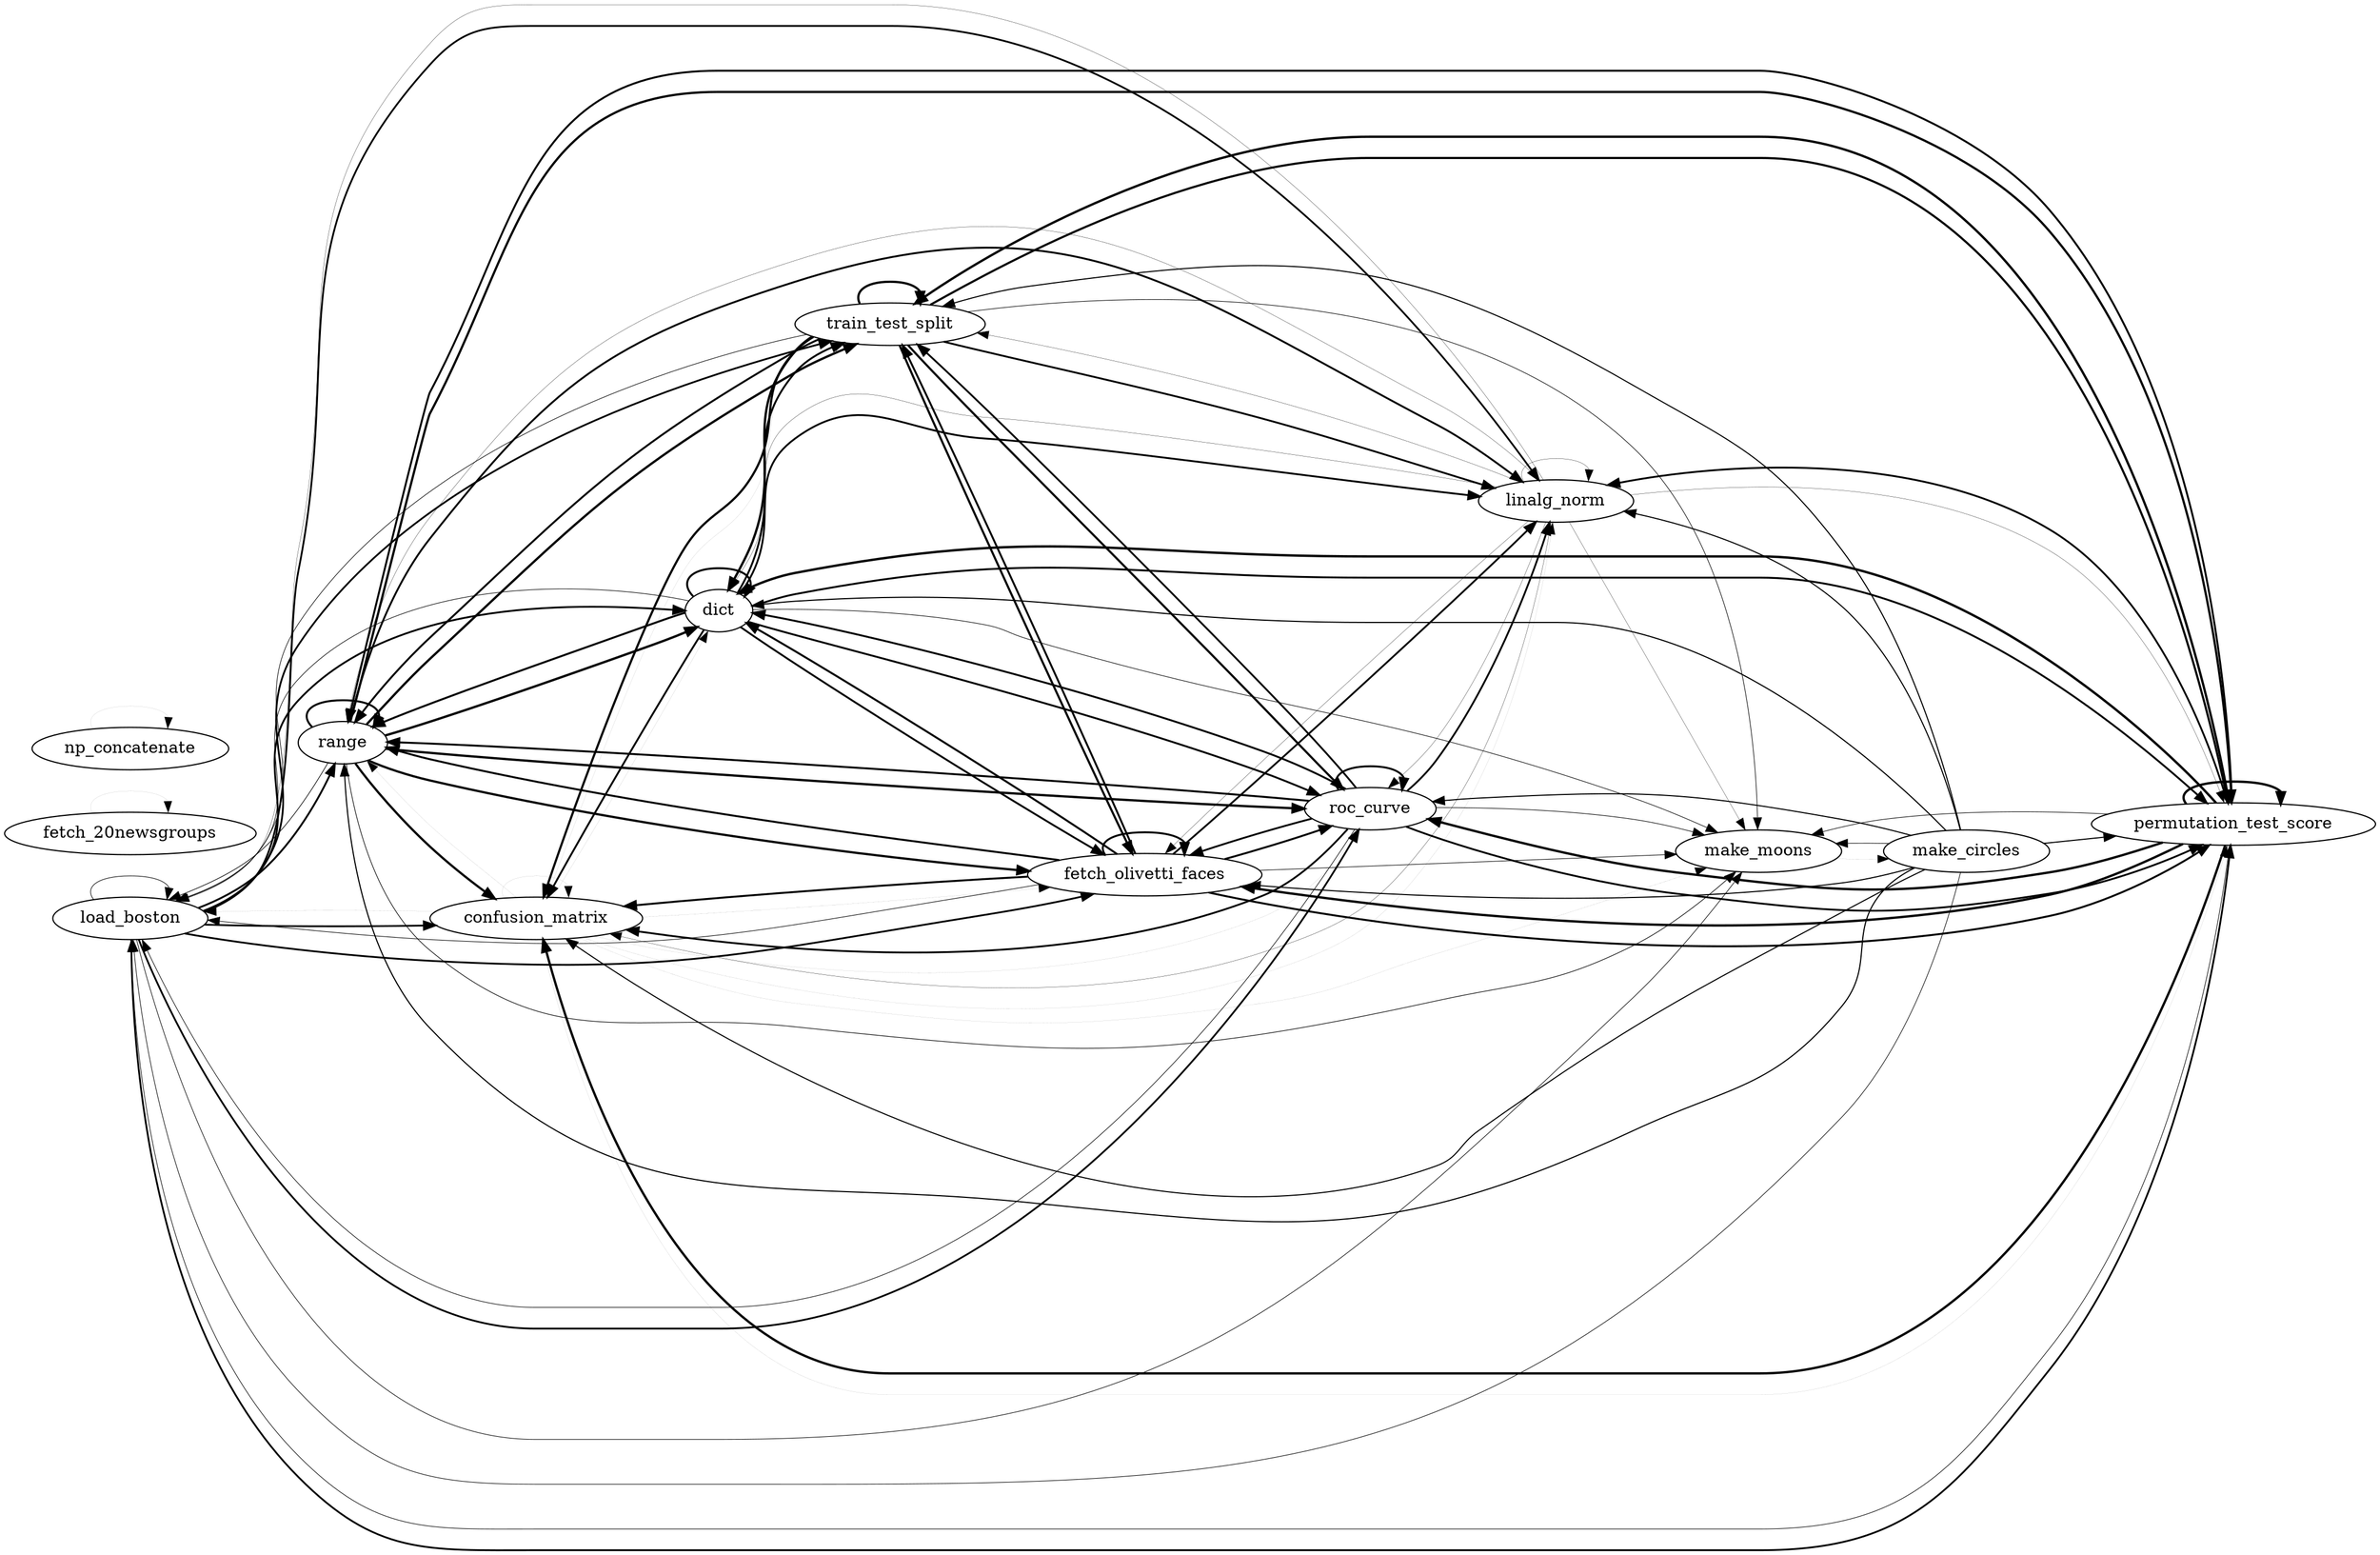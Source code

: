 digraph G {
rankdir=LR
load_boston->load_boston [penwidth=0.5];
range->load_boston [penwidth=0.541666666667];
permutation_test_score->make_moons [penwidth=0.5];
linalg_norm->make_moons [penwidth=0.208333333333];
roc_curve->fetch_olivetti_faces [penwidth=1.54166666667];
range->train_test_split [penwidth=1.91666666667];
range->fetch_olivetti_faces [penwidth=1.875];
dict->roc_curve [penwidth=1.58333333333];
permutation_test_score->train_test_split [penwidth=1.95833333333];
load_boston->fetch_olivetti_faces [penwidth=1.5];
dict->train_test_split [penwidth=1.58333333333];
roc_curve->load_boston [penwidth=0.5];
permutation_test_score->roc_curve [penwidth=1.95833333333];
linalg_norm->linalg_norm [penwidth=0.208333333333];
make_circles->make_moons [penwidth=0.5];
range->range [penwidth=1.66666666667];
confusion_matrix->permutation_test_score [penwidth=0.0416666666667];
make_circles->confusion_matrix [penwidth=0.916666666667];
linalg_norm->load_boston [penwidth=0.208333333333];
train_test_split->linalg_norm [penwidth=1.54166666667];
range->roc_curve [penwidth=1.91666666667];
permutation_test_score->range [penwidth=1.625];
load_boston->confusion_matrix [penwidth=1.5];
make_circles->load_boston [penwidth=0.5];
linalg_norm->permutation_test_score [penwidth=0.208333333333];
roc_curve->roc_curve [penwidth=1.625];
range->dict [penwidth=1.95833333333];
permutation_test_score->load_boston [penwidth=0.5];
make_circles->dict [penwidth=0.958333333333];
fetch_olivetti_faces->load_boston [penwidth=0.5];
make_moons->make_circles [penwidth=0.0416666666667];
dict->linalg_norm [penwidth=1.54166666667];
make_circles->permutation_test_score [penwidth=0.916666666667];
make_circles->linalg_norm [penwidth=0.916666666667];
confusion_matrix->linalg_norm [penwidth=0.0416666666667];
confusion_matrix->range [penwidth=0.0416666666667];
permutation_test_score->linalg_norm [penwidth=1.54166666667];
train_test_split->load_boston [penwidth=0.5];
roc_curve->permutation_test_score [penwidth=1.54166666667];
roc_curve->make_moons [penwidth=0.5];
linalg_norm->range [penwidth=0.208333333333];
train_test_split->make_moons [penwidth=0.5];
permutation_test_score->fetch_olivetti_faces [penwidth=1.95833333333];
train_test_split->fetch_olivetti_faces [penwidth=1.79166666667];
fetch_olivetti_faces->range [penwidth=1.625];
fetch_olivetti_faces->confusion_matrix [penwidth=1.625];
confusion_matrix->dict [penwidth=0.0416666666667];
confusion_matrix->roc_curve [penwidth=0.0416666666667];
linalg_norm->fetch_olivetti_faces [penwidth=0.208333333333];
roc_curve->linalg_norm [penwidth=1.54166666667];
load_boston->make_moons [penwidth=0.5];
fetch_olivetti_faces->permutation_test_score [penwidth=1.625];
confusion_matrix->make_moons [penwidth=0.0416666666667];
train_test_split->confusion_matrix [penwidth=1.83333333333];
permutation_test_score->confusion_matrix [penwidth=1.95833333333];
make_circles->range [penwidth=0.958333333333];
make_circles->fetch_olivetti_faces [penwidth=0.916666666667];
load_boston->train_test_split [penwidth=1.5];
roc_curve->train_test_split [penwidth=1.54166666667];
linalg_norm->confusion_matrix [penwidth=0.208333333333];
load_boston->range [penwidth=1.58333333333];
dict->range [penwidth=1.66666666667];
roc_curve->confusion_matrix [penwidth=1.54166666667];
fetch_20newsgroups->fetch_20newsgroups [penwidth=0.0416666666667];
linalg_norm->dict [penwidth=0.208333333333];
roc_curve->range [penwidth=1.625];
permutation_test_score->dict [penwidth=2.0];
permutation_test_score->permutation_test_score [penwidth=1.95833333333];
range->linalg_norm [penwidth=1.58333333333];
fetch_olivetti_faces->fetch_olivetti_faces [penwidth=1.625];
load_boston->linalg_norm [penwidth=1.5];
train_test_split->dict [penwidth=1.95833333333];
confusion_matrix->load_boston [penwidth=0.0416666666667];
dict->confusion_matrix [penwidth=1.58333333333];
train_test_split->permutation_test_score [penwidth=1.79166666667];
fetch_olivetti_faces->linalg_norm [penwidth=1.54166666667];
fetch_olivetti_faces->train_test_split [penwidth=1.625];
range->permutation_test_score [penwidth=1.875];
dict->load_boston [penwidth=0.5];
dict->permutation_test_score [penwidth=1.58333333333];
train_test_split->roc_curve [penwidth=1.79166666667];
linalg_norm->roc_curve [penwidth=0.208333333333];
np_concatenate->np_concatenate [penwidth=0.0416666666667];
train_test_split->train_test_split [penwidth=1.875];
load_boston->permutation_test_score [penwidth=1.5];
fetch_olivetti_faces->make_moons [penwidth=0.5];
dict->make_moons [penwidth=0.5];
make_circles->roc_curve [penwidth=0.916666666667];
range->confusion_matrix [penwidth=1.875];
confusion_matrix->confusion_matrix [penwidth=0.0416666666667];
train_test_split->range [penwidth=1.625];
dict->fetch_olivetti_faces [penwidth=1.58333333333];
confusion_matrix->fetch_olivetti_faces [penwidth=0.0416666666667];
roc_curve->dict [penwidth=1.58333333333];
load_boston->roc_curve [penwidth=1.5];
linalg_norm->train_test_split [penwidth=0.208333333333];
dict->dict [penwidth=1.66666666667];
load_boston->dict [penwidth=1.54166666667];
make_circles->train_test_split [penwidth=0.916666666667];
confusion_matrix->train_test_split [penwidth=0.0416666666667];
fetch_olivetti_faces->dict [penwidth=1.66666666667];
fetch_olivetti_faces->roc_curve [penwidth=1.625];
range->make_moons [penwidth=0.541666666667];
}
